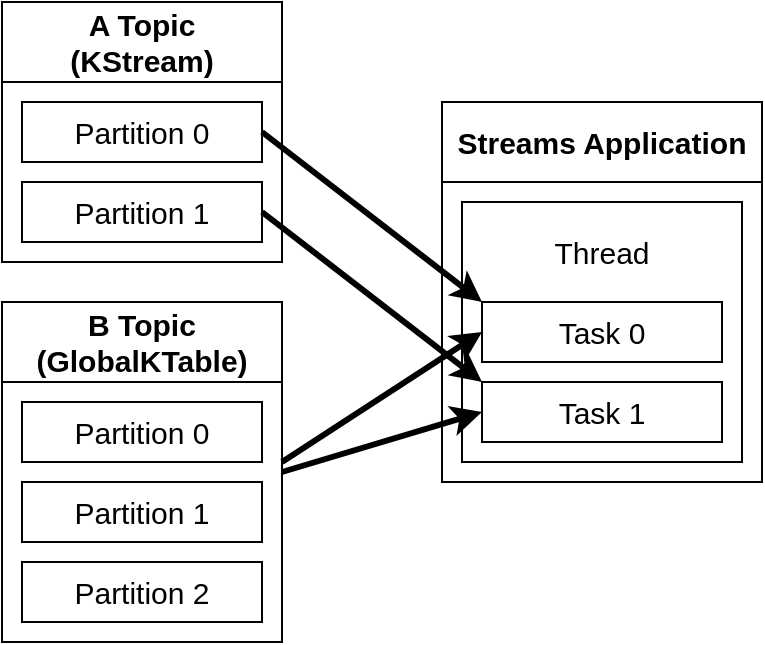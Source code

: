<mxfile version="20.7.4" type="github">
  <diagram id="ChvxJNr-lPXWG5OpoFq4" name="페이지-1">
    <mxGraphModel dx="538" dy="1011" grid="1" gridSize="10" guides="1" tooltips="1" connect="1" arrows="1" fold="1" page="1" pageScale="1" pageWidth="827" pageHeight="1169" math="0" shadow="0">
      <root>
        <mxCell id="0" />
        <mxCell id="1" parent="0" />
        <mxCell id="H8PRDeBtsVb3ZzNapuMt-2" value="&lt;font style=&quot;font-size: 15px;&quot;&gt;A Topic&lt;br&gt;(KStream)&lt;/font&gt;" style="swimlane;whiteSpace=wrap;html=1;startSize=40;" parent="1" vertex="1">
          <mxGeometry x="100" y="280" width="140" height="130" as="geometry" />
        </mxCell>
        <mxCell id="H8PRDeBtsVb3ZzNapuMt-3" value="Partition 0" style="rounded=0;whiteSpace=wrap;html=1;fontSize=15;" parent="H8PRDeBtsVb3ZzNapuMt-2" vertex="1">
          <mxGeometry x="10" y="50" width="120" height="30" as="geometry" />
        </mxCell>
        <mxCell id="H8PRDeBtsVb3ZzNapuMt-4" value="Partition 1" style="rounded=0;whiteSpace=wrap;html=1;fontSize=15;" parent="H8PRDeBtsVb3ZzNapuMt-2" vertex="1">
          <mxGeometry x="10" y="90" width="120" height="30" as="geometry" />
        </mxCell>
        <mxCell id="H8PRDeBtsVb3ZzNapuMt-5" value="&lt;font style=&quot;font-size: 15px;&quot;&gt;B Topic&lt;br&gt;(GlobalKTable)&lt;/font&gt;" style="swimlane;whiteSpace=wrap;html=1;startSize=40;" parent="1" vertex="1">
          <mxGeometry x="100" y="430" width="140" height="170" as="geometry" />
        </mxCell>
        <mxCell id="H8PRDeBtsVb3ZzNapuMt-6" value="Partition 0" style="rounded=0;whiteSpace=wrap;html=1;fontSize=15;" parent="H8PRDeBtsVb3ZzNapuMt-5" vertex="1">
          <mxGeometry x="10" y="50" width="120" height="30" as="geometry" />
        </mxCell>
        <mxCell id="H8PRDeBtsVb3ZzNapuMt-7" value="Partition 1" style="rounded=0;whiteSpace=wrap;html=1;fontSize=15;" parent="H8PRDeBtsVb3ZzNapuMt-5" vertex="1">
          <mxGeometry x="10" y="90" width="120" height="30" as="geometry" />
        </mxCell>
        <mxCell id="H8PRDeBtsVb3ZzNapuMt-8" value="Partition 2" style="rounded=0;whiteSpace=wrap;html=1;fontSize=15;" parent="H8PRDeBtsVb3ZzNapuMt-5" vertex="1">
          <mxGeometry x="10" y="130" width="120" height="30" as="geometry" />
        </mxCell>
        <mxCell id="H8PRDeBtsVb3ZzNapuMt-9" value="&lt;span style=&quot;font-size: 15px;&quot;&gt;Streams Application&lt;/span&gt;" style="swimlane;whiteSpace=wrap;html=1;startSize=40;" parent="1" vertex="1">
          <mxGeometry x="320" y="330" width="160" height="190" as="geometry" />
        </mxCell>
        <mxCell id="H8PRDeBtsVb3ZzNapuMt-12" value="" style="rounded=0;whiteSpace=wrap;html=1;fontSize=15;" parent="H8PRDeBtsVb3ZzNapuMt-9" vertex="1">
          <mxGeometry x="10" y="50" width="140" height="130" as="geometry" />
        </mxCell>
        <mxCell id="H8PRDeBtsVb3ZzNapuMt-10" value="Task 0" style="rounded=0;whiteSpace=wrap;html=1;fontSize=15;" parent="H8PRDeBtsVb3ZzNapuMt-9" vertex="1">
          <mxGeometry x="20" y="100" width="120" height="30" as="geometry" />
        </mxCell>
        <mxCell id="H8PRDeBtsVb3ZzNapuMt-11" value="Task 1" style="rounded=0;whiteSpace=wrap;html=1;fontSize=15;" parent="H8PRDeBtsVb3ZzNapuMt-9" vertex="1">
          <mxGeometry x="20" y="140" width="120" height="30" as="geometry" />
        </mxCell>
        <mxCell id="H8PRDeBtsVb3ZzNapuMt-13" value="Thread" style="text;html=1;strokeColor=none;fillColor=none;align=center;verticalAlign=middle;whiteSpace=wrap;rounded=0;fontSize=15;" parent="H8PRDeBtsVb3ZzNapuMt-9" vertex="1">
          <mxGeometry x="50" y="60" width="60" height="30" as="geometry" />
        </mxCell>
        <mxCell id="H8PRDeBtsVb3ZzNapuMt-14" value="" style="endArrow=classic;html=1;rounded=0;fontSize=15;strokeWidth=3;exitX=1;exitY=0.5;exitDx=0;exitDy=0;entryX=0;entryY=0;entryDx=0;entryDy=0;" parent="1" source="H8PRDeBtsVb3ZzNapuMt-3" target="H8PRDeBtsVb3ZzNapuMt-10" edge="1">
          <mxGeometry width="50" height="50" relative="1" as="geometry">
            <mxPoint x="280" y="520" as="sourcePoint" />
            <mxPoint x="330" y="470" as="targetPoint" />
          </mxGeometry>
        </mxCell>
        <mxCell id="H8PRDeBtsVb3ZzNapuMt-16" value="" style="endArrow=classic;html=1;rounded=0;fontSize=15;strokeWidth=3;exitX=1;exitY=0.5;exitDx=0;exitDy=0;entryX=0;entryY=0;entryDx=0;entryDy=0;entryPerimeter=0;" parent="1" source="H8PRDeBtsVb3ZzNapuMt-4" target="H8PRDeBtsVb3ZzNapuMt-11" edge="1">
          <mxGeometry width="50" height="50" relative="1" as="geometry">
            <mxPoint x="240" y="382.5" as="sourcePoint" />
            <mxPoint x="350.0" y="467.5" as="targetPoint" />
          </mxGeometry>
        </mxCell>
        <mxCell id="H8PRDeBtsVb3ZzNapuMt-17" value="" style="endArrow=classic;html=1;rounded=0;fontSize=15;strokeWidth=3;entryX=0;entryY=0.5;entryDx=0;entryDy=0;" parent="1" target="H8PRDeBtsVb3ZzNapuMt-10" edge="1">
          <mxGeometry width="50" height="50" relative="1" as="geometry">
            <mxPoint x="240" y="510" as="sourcePoint" />
            <mxPoint x="370" y="585" as="targetPoint" />
          </mxGeometry>
        </mxCell>
        <mxCell id="H8PRDeBtsVb3ZzNapuMt-18" value="" style="endArrow=classic;html=1;rounded=0;fontSize=15;strokeWidth=3;exitX=1;exitY=0.5;exitDx=0;exitDy=0;entryX=0;entryY=0.5;entryDx=0;entryDy=0;" parent="1" source="H8PRDeBtsVb3ZzNapuMt-5" target="H8PRDeBtsVb3ZzNapuMt-11" edge="1">
          <mxGeometry width="50" height="50" relative="1" as="geometry">
            <mxPoint x="270" y="570" as="sourcePoint" />
            <mxPoint x="380" y="520" as="targetPoint" />
          </mxGeometry>
        </mxCell>
      </root>
    </mxGraphModel>
  </diagram>
</mxfile>
